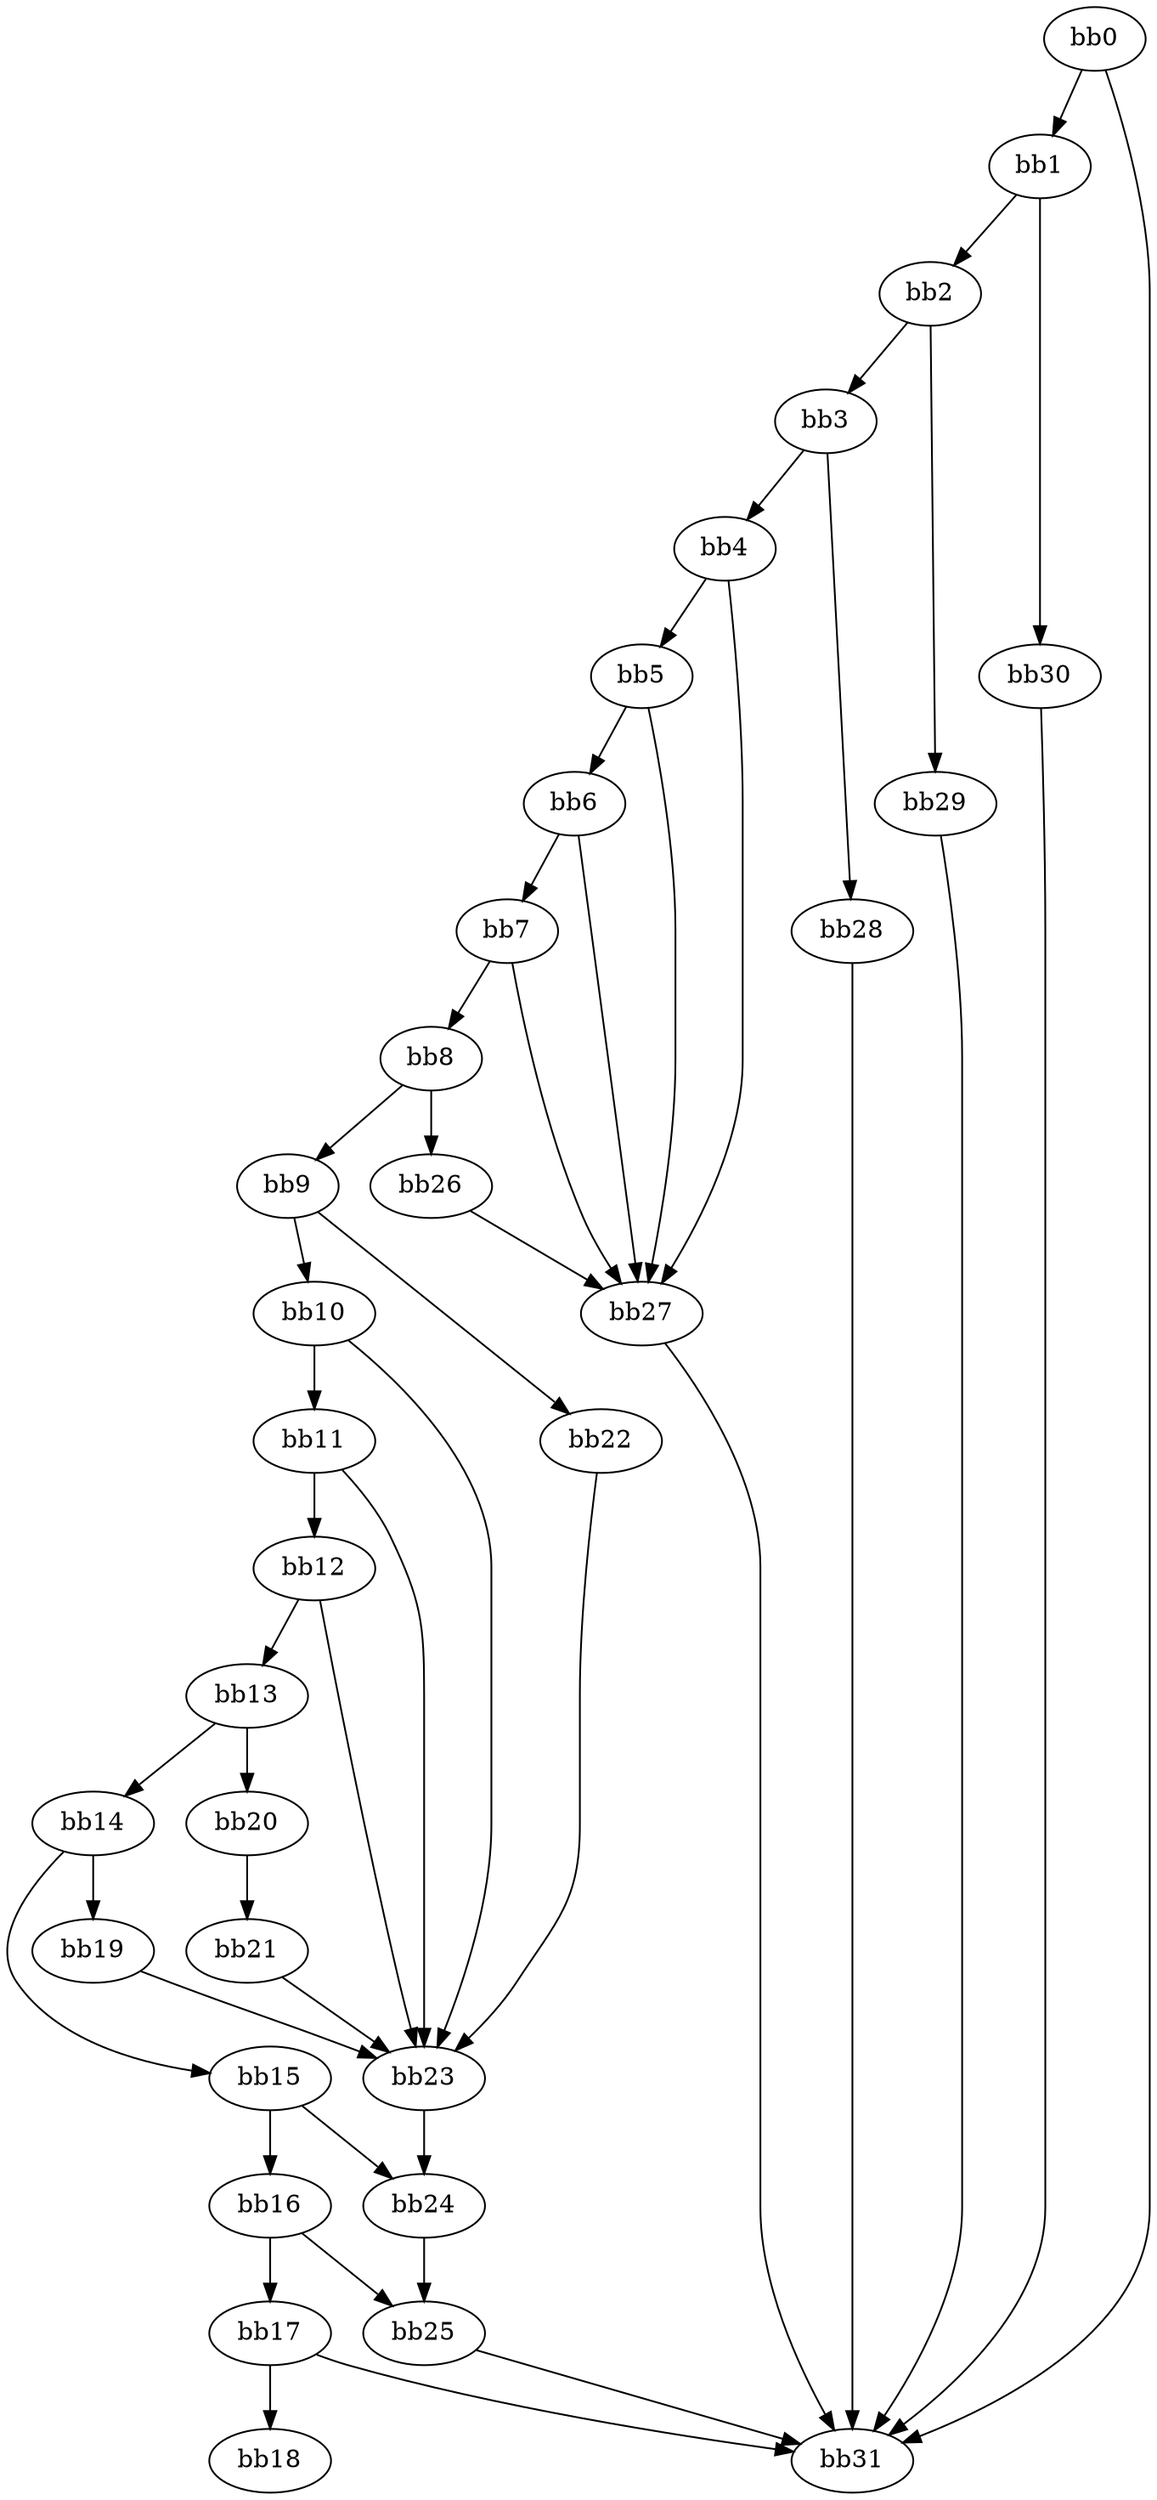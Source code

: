 digraph {
    0 [ label = "bb0\l" ]
    1 [ label = "bb1\l" ]
    2 [ label = "bb2\l" ]
    3 [ label = "bb3\l" ]
    4 [ label = "bb4\l" ]
    5 [ label = "bb5\l" ]
    6 [ label = "bb6\l" ]
    7 [ label = "bb7\l" ]
    8 [ label = "bb8\l" ]
    9 [ label = "bb9\l" ]
    10 [ label = "bb10\l" ]
    11 [ label = "bb11\l" ]
    12 [ label = "bb12\l" ]
    13 [ label = "bb13\l" ]
    14 [ label = "bb14\l" ]
    15 [ label = "bb15\l" ]
    16 [ label = "bb16\l" ]
    17 [ label = "bb17\l" ]
    18 [ label = "bb18\l" ]
    19 [ label = "bb19\l" ]
    20 [ label = "bb20\l" ]
    21 [ label = "bb21\l" ]
    22 [ label = "bb22\l" ]
    23 [ label = "bb23\l" ]
    24 [ label = "bb24\l" ]
    25 [ label = "bb25\l" ]
    26 [ label = "bb26\l" ]
    27 [ label = "bb27\l" ]
    28 [ label = "bb28\l" ]
    29 [ label = "bb29\l" ]
    30 [ label = "bb30\l" ]
    31 [ label = "bb31\l" ]
    0 -> 1 [ ]
    0 -> 31 [ ]
    1 -> 2 [ ]
    1 -> 30 [ ]
    2 -> 3 [ ]
    2 -> 29 [ ]
    3 -> 4 [ ]
    3 -> 28 [ ]
    4 -> 5 [ ]
    4 -> 27 [ ]
    5 -> 6 [ ]
    5 -> 27 [ ]
    6 -> 7 [ ]
    6 -> 27 [ ]
    7 -> 8 [ ]
    7 -> 27 [ ]
    8 -> 9 [ ]
    8 -> 26 [ ]
    9 -> 10 [ ]
    9 -> 22 [ ]
    10 -> 11 [ ]
    10 -> 23 [ ]
    11 -> 12 [ ]
    11 -> 23 [ ]
    12 -> 13 [ ]
    12 -> 23 [ ]
    13 -> 14 [ ]
    13 -> 20 [ ]
    14 -> 15 [ ]
    14 -> 19 [ ]
    15 -> 16 [ ]
    15 -> 24 [ ]
    16 -> 17 [ ]
    16 -> 25 [ ]
    17 -> 18 [ ]
    17 -> 31 [ ]
    19 -> 23 [ ]
    20 -> 21 [ ]
    21 -> 23 [ ]
    22 -> 23 [ ]
    23 -> 24 [ ]
    24 -> 25 [ ]
    25 -> 31 [ ]
    26 -> 27 [ ]
    27 -> 31 [ ]
    28 -> 31 [ ]
    29 -> 31 [ ]
    30 -> 31 [ ]
}

